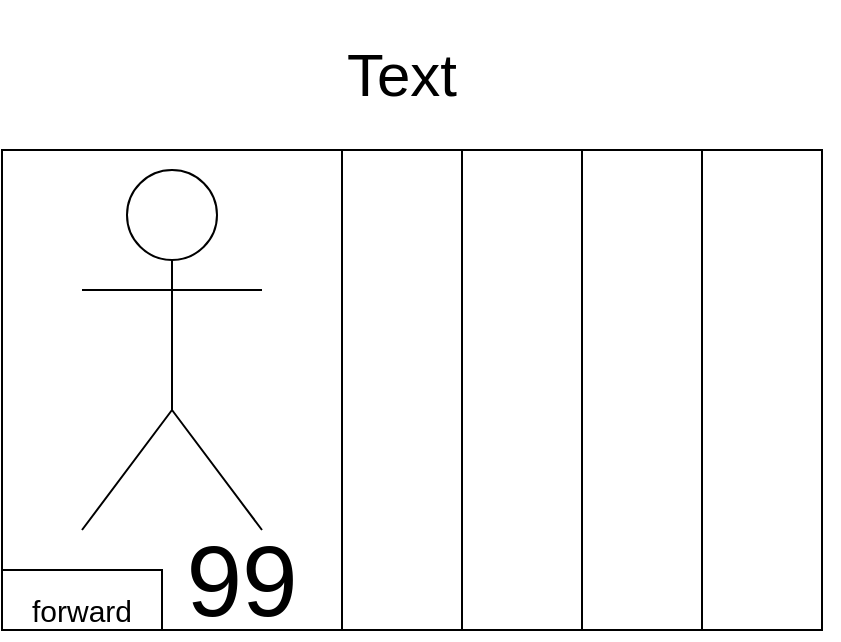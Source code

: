 <mxfile>
    <diagram id="tcYPHDTHVThseRM7Izwv" name="Page-1">
        <mxGraphModel dx="691" dy="368" grid="1" gridSize="10" guides="1" tooltips="1" connect="1" arrows="1" fold="1" page="0" pageScale="1" pageWidth="850" pageHeight="1100" math="0" shadow="0">
            <root>
                <mxCell id="0"/>
                <mxCell id="1" parent="0"/>
                <mxCell id="11" style="edgeStyle=none;html=1;exitX=1;exitY=0.5;exitDx=0;exitDy=0;entryX=0;entryY=0.5;entryDx=0;entryDy=0;fontSize=30;" edge="1" parent="1" source="2" target="5">
                    <mxGeometry relative="1" as="geometry"/>
                </mxCell>
                <mxCell id="2" value="" style="rounded=0;whiteSpace=wrap;html=1;" vertex="1" parent="1">
                    <mxGeometry x="150" y="80" width="410" height="240" as="geometry"/>
                </mxCell>
                <mxCell id="3" value="" style="shape=umlActor;verticalLabelPosition=bottom;verticalAlign=top;html=1;outlineConnect=0;" vertex="1" parent="1">
                    <mxGeometry x="190" y="90" width="90" height="180" as="geometry"/>
                </mxCell>
                <mxCell id="4" value="&lt;font style=&quot;font-size: 50px;&quot;&gt;99&lt;/font&gt;" style="text;html=1;strokeColor=none;fillColor=none;align=center;verticalAlign=middle;whiteSpace=wrap;rounded=0;" vertex="1" parent="1">
                    <mxGeometry x="240" y="280" width="60" height="30" as="geometry"/>
                </mxCell>
                <mxCell id="5" value="" style="rounded=0;whiteSpace=wrap;html=1;fontSize=50;" vertex="1" parent="1">
                    <mxGeometry x="320" y="80" width="60" height="240" as="geometry"/>
                </mxCell>
                <mxCell id="9" value="" style="rounded=0;whiteSpace=wrap;html=1;fontSize=50;" vertex="1" parent="1">
                    <mxGeometry x="440" y="80" width="60" height="240" as="geometry"/>
                </mxCell>
                <mxCell id="10" value="&lt;font style=&quot;font-size: 30px;&quot;&gt;Text&lt;/font&gt;" style="text;html=1;strokeColor=none;fillColor=none;align=center;verticalAlign=middle;whiteSpace=wrap;rounded=0;fontSize=50;" vertex="1" parent="1">
                    <mxGeometry x="320" y="20" width="60" height="30" as="geometry"/>
                </mxCell>
                <mxCell id="12" value="&lt;font style=&quot;font-size: 15px;&quot;&gt;forward&lt;/font&gt;" style="rounded=0;whiteSpace=wrap;html=1;fontSize=30;" vertex="1" parent="1">
                    <mxGeometry x="150" y="290" width="80" height="30" as="geometry"/>
                </mxCell>
            </root>
        </mxGraphModel>
    </diagram>
</mxfile>